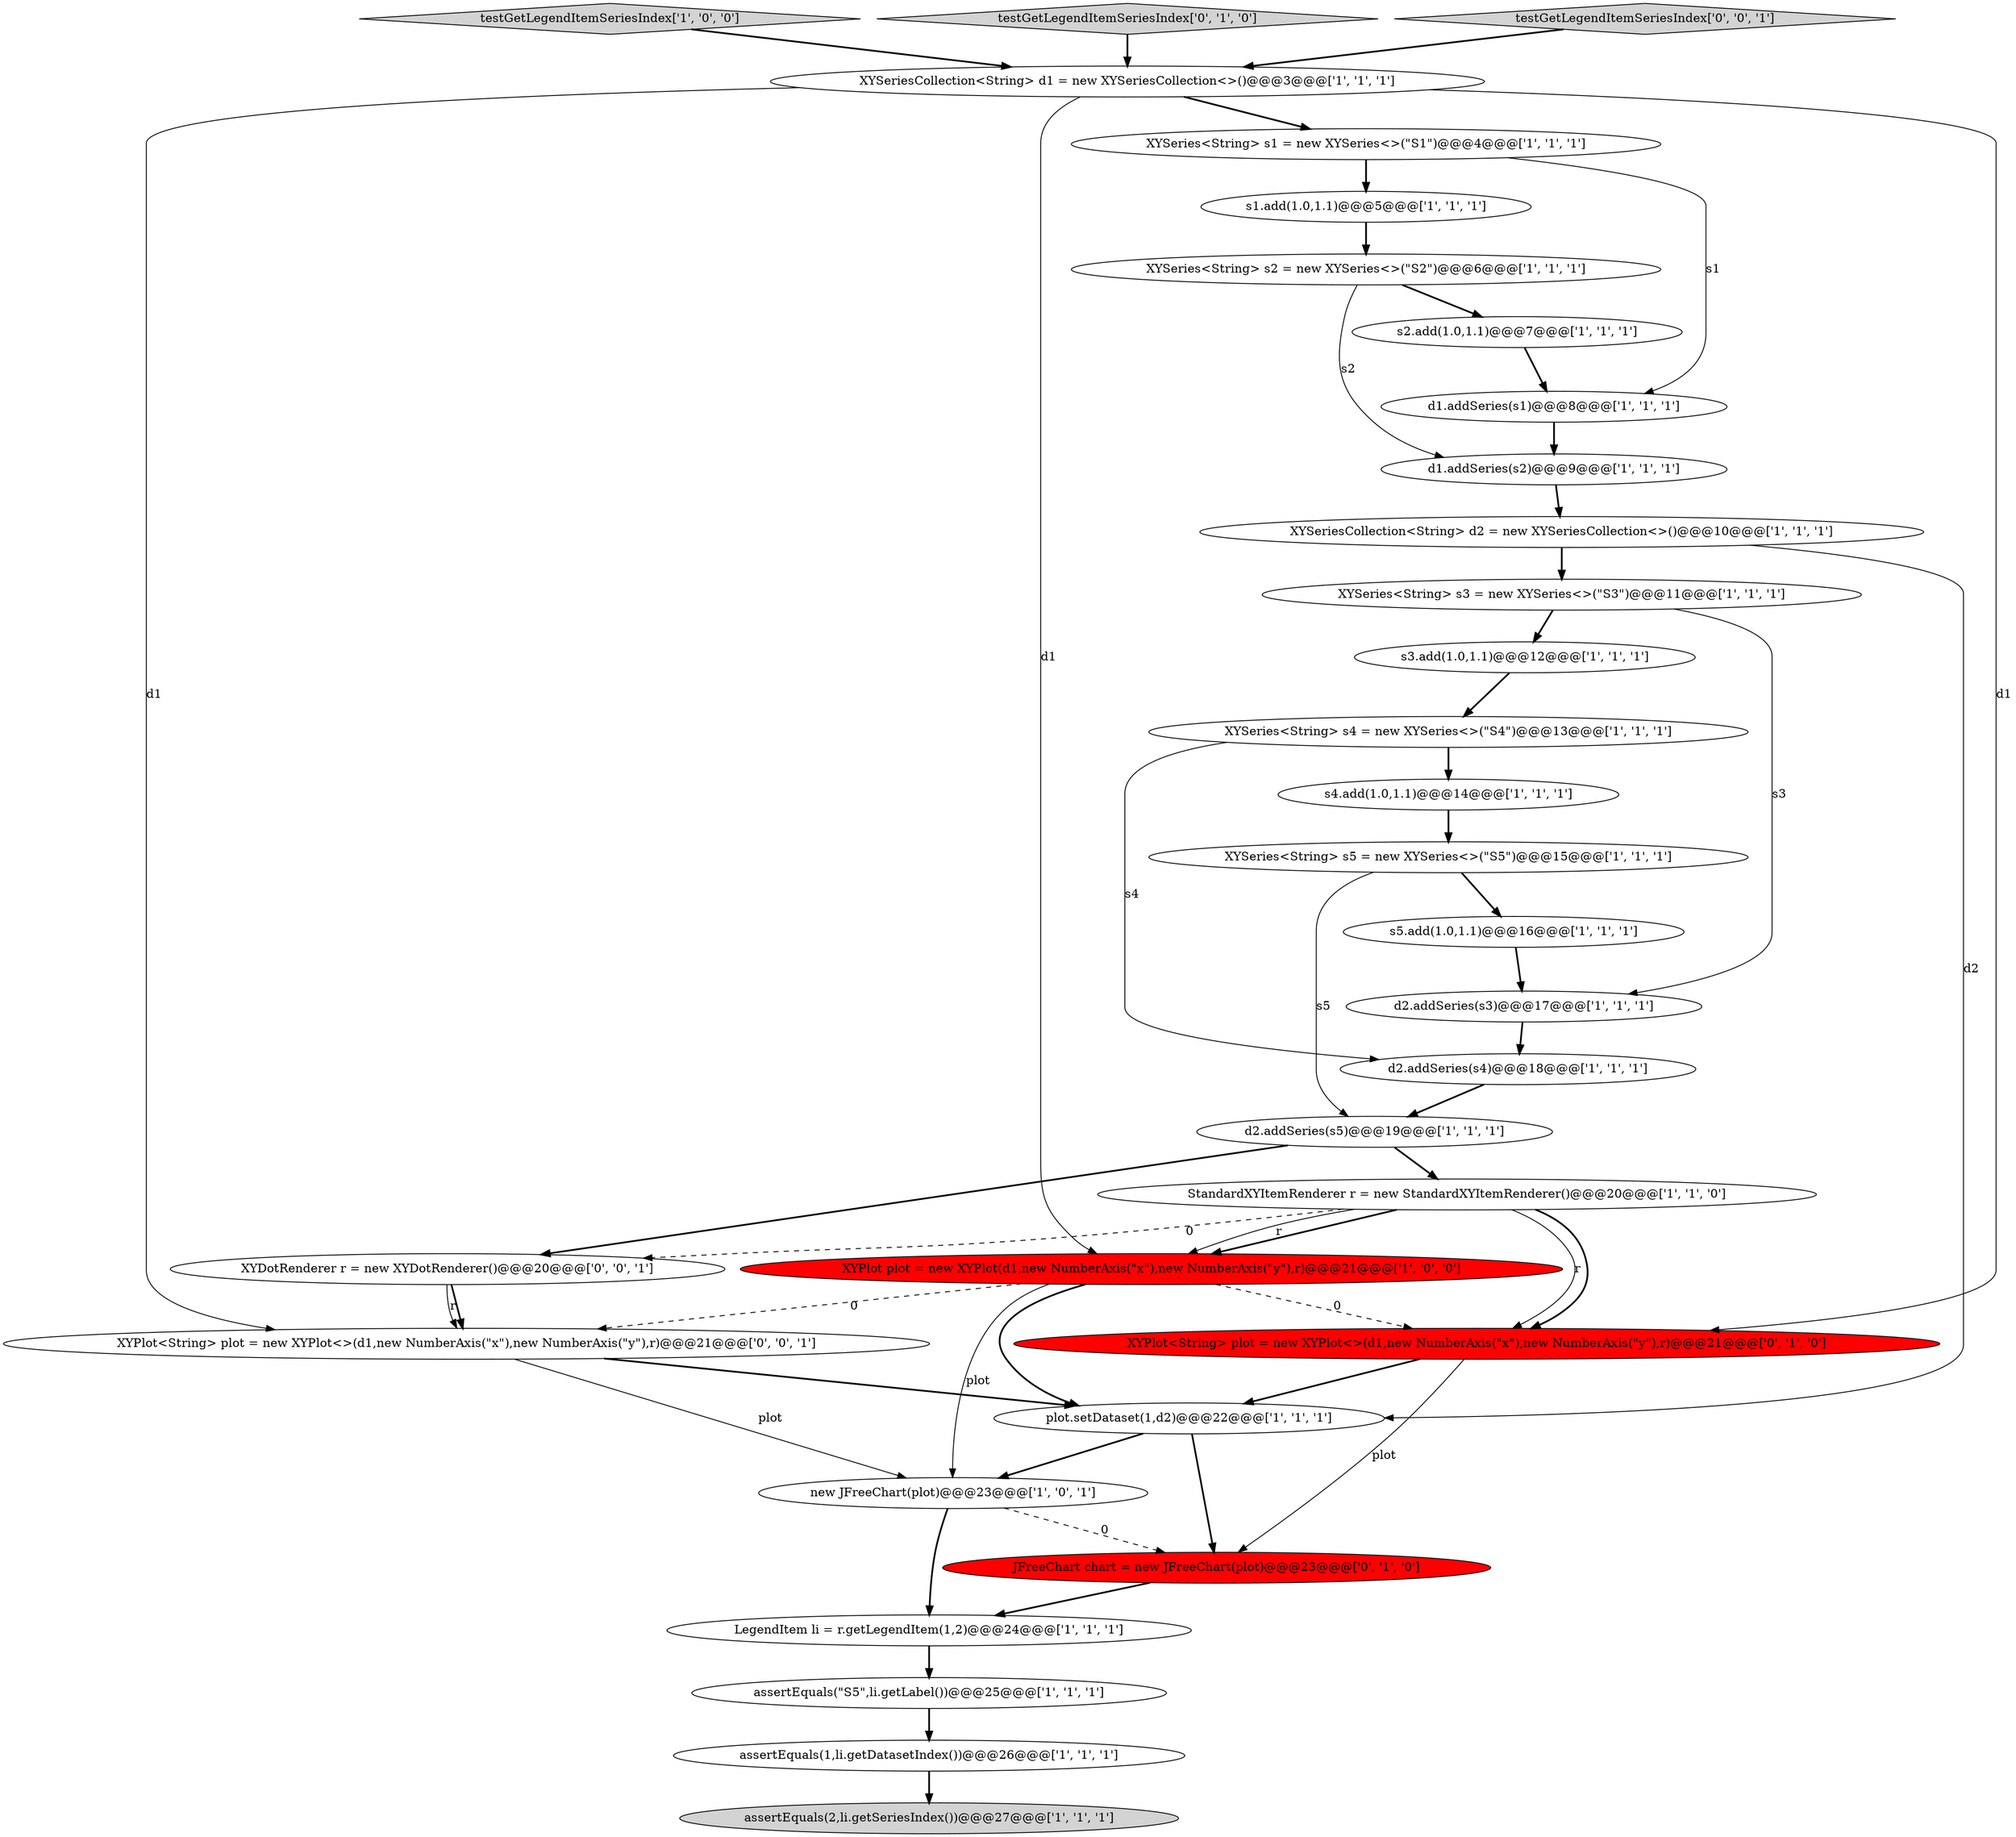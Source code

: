 digraph {
16 [style = filled, label = "LegendItem li = r.getLegendItem(1,2)@@@24@@@['1', '1', '1']", fillcolor = white, shape = ellipse image = "AAA0AAABBB1BBB"];
4 [style = filled, label = "testGetLegendItemSeriesIndex['1', '0', '0']", fillcolor = lightgray, shape = diamond image = "AAA0AAABBB1BBB"];
12 [style = filled, label = "d1.addSeries(s2)@@@9@@@['1', '1', '1']", fillcolor = white, shape = ellipse image = "AAA0AAABBB1BBB"];
13 [style = filled, label = "XYSeries<String> s4 = new XYSeries<>(\"S4\")@@@13@@@['1', '1', '1']", fillcolor = white, shape = ellipse image = "AAA0AAABBB1BBB"];
29 [style = filled, label = "XYPlot<String> plot = new XYPlot<>(d1,new NumberAxis(\"x\"),new NumberAxis(\"y\"),r)@@@21@@@['0', '0', '1']", fillcolor = white, shape = ellipse image = "AAA0AAABBB3BBB"];
24 [style = filled, label = "s3.add(1.0,1.1)@@@12@@@['1', '1', '1']", fillcolor = white, shape = ellipse image = "AAA0AAABBB1BBB"];
9 [style = filled, label = "s1.add(1.0,1.1)@@@5@@@['1', '1', '1']", fillcolor = white, shape = ellipse image = "AAA0AAABBB1BBB"];
14 [style = filled, label = "XYSeriesCollection<String> d2 = new XYSeriesCollection<>()@@@10@@@['1', '1', '1']", fillcolor = white, shape = ellipse image = "AAA0AAABBB1BBB"];
0 [style = filled, label = "XYSeries<String> s2 = new XYSeries<>(\"S2\")@@@6@@@['1', '1', '1']", fillcolor = white, shape = ellipse image = "AAA0AAABBB1BBB"];
15 [style = filled, label = "new JFreeChart(plot)@@@23@@@['1', '0', '1']", fillcolor = white, shape = ellipse image = "AAA0AAABBB1BBB"];
30 [style = filled, label = "XYDotRenderer r = new XYDotRenderer()@@@20@@@['0', '0', '1']", fillcolor = white, shape = ellipse image = "AAA0AAABBB3BBB"];
5 [style = filled, label = "s2.add(1.0,1.1)@@@7@@@['1', '1', '1']", fillcolor = white, shape = ellipse image = "AAA0AAABBB1BBB"];
3 [style = filled, label = "d2.addSeries(s4)@@@18@@@['1', '1', '1']", fillcolor = white, shape = ellipse image = "AAA0AAABBB1BBB"];
7 [style = filled, label = "XYSeriesCollection<String> d1 = new XYSeriesCollection<>()@@@3@@@['1', '1', '1']", fillcolor = white, shape = ellipse image = "AAA0AAABBB1BBB"];
10 [style = filled, label = "assertEquals(1,li.getDatasetIndex())@@@26@@@['1', '1', '1']", fillcolor = white, shape = ellipse image = "AAA0AAABBB1BBB"];
21 [style = filled, label = "XYSeries<String> s1 = new XYSeries<>(\"S1\")@@@4@@@['1', '1', '1']", fillcolor = white, shape = ellipse image = "AAA0AAABBB1BBB"];
2 [style = filled, label = "StandardXYItemRenderer r = new StandardXYItemRenderer()@@@20@@@['1', '1', '0']", fillcolor = white, shape = ellipse image = "AAA0AAABBB1BBB"];
6 [style = filled, label = "s4.add(1.0,1.1)@@@14@@@['1', '1', '1']", fillcolor = white, shape = ellipse image = "AAA0AAABBB1BBB"];
27 [style = filled, label = "testGetLegendItemSeriesIndex['0', '1', '0']", fillcolor = lightgray, shape = diamond image = "AAA0AAABBB2BBB"];
17 [style = filled, label = "XYSeries<String> s5 = new XYSeries<>(\"S5\")@@@15@@@['1', '1', '1']", fillcolor = white, shape = ellipse image = "AAA0AAABBB1BBB"];
23 [style = filled, label = "d2.addSeries(s5)@@@19@@@['1', '1', '1']", fillcolor = white, shape = ellipse image = "AAA0AAABBB1BBB"];
31 [style = filled, label = "testGetLegendItemSeriesIndex['0', '0', '1']", fillcolor = lightgray, shape = diamond image = "AAA0AAABBB3BBB"];
20 [style = filled, label = "XYPlot plot = new XYPlot(d1,new NumberAxis(\"x\"),new NumberAxis(\"y\"),r)@@@21@@@['1', '0', '0']", fillcolor = red, shape = ellipse image = "AAA1AAABBB1BBB"];
8 [style = filled, label = "assertEquals(\"S5\",li.getLabel())@@@25@@@['1', '1', '1']", fillcolor = white, shape = ellipse image = "AAA0AAABBB1BBB"];
18 [style = filled, label = "d2.addSeries(s3)@@@17@@@['1', '1', '1']", fillcolor = white, shape = ellipse image = "AAA0AAABBB1BBB"];
1 [style = filled, label = "assertEquals(2,li.getSeriesIndex())@@@27@@@['1', '1', '1']", fillcolor = lightgray, shape = ellipse image = "AAA0AAABBB1BBB"];
26 [style = filled, label = "JFreeChart chart = new JFreeChart(plot)@@@23@@@['0', '1', '0']", fillcolor = red, shape = ellipse image = "AAA1AAABBB2BBB"];
22 [style = filled, label = "d1.addSeries(s1)@@@8@@@['1', '1', '1']", fillcolor = white, shape = ellipse image = "AAA0AAABBB1BBB"];
19 [style = filled, label = "plot.setDataset(1,d2)@@@22@@@['1', '1', '1']", fillcolor = white, shape = ellipse image = "AAA0AAABBB1BBB"];
28 [style = filled, label = "XYPlot<String> plot = new XYPlot<>(d1,new NumberAxis(\"x\"),new NumberAxis(\"y\"),r)@@@21@@@['0', '1', '0']", fillcolor = red, shape = ellipse image = "AAA1AAABBB2BBB"];
11 [style = filled, label = "s5.add(1.0,1.1)@@@16@@@['1', '1', '1']", fillcolor = white, shape = ellipse image = "AAA0AAABBB1BBB"];
25 [style = filled, label = "XYSeries<String> s3 = new XYSeries<>(\"S3\")@@@11@@@['1', '1', '1']", fillcolor = white, shape = ellipse image = "AAA0AAABBB1BBB"];
6->17 [style = bold, label=""];
8->10 [style = bold, label=""];
18->3 [style = bold, label=""];
2->20 [style = bold, label=""];
14->25 [style = bold, label=""];
7->29 [style = solid, label="d1"];
9->0 [style = bold, label=""];
23->30 [style = bold, label=""];
16->8 [style = bold, label=""];
28->26 [style = solid, label="plot"];
0->12 [style = solid, label="s2"];
7->28 [style = solid, label="d1"];
20->28 [style = dashed, label="0"];
20->15 [style = solid, label="plot"];
2->28 [style = solid, label="r"];
30->29 [style = solid, label="r"];
13->3 [style = solid, label="s4"];
7->20 [style = solid, label="d1"];
15->16 [style = bold, label=""];
2->30 [style = dashed, label="0"];
30->29 [style = bold, label=""];
31->7 [style = bold, label=""];
11->18 [style = bold, label=""];
4->7 [style = bold, label=""];
20->29 [style = dashed, label="0"];
26->16 [style = bold, label=""];
25->24 [style = bold, label=""];
3->23 [style = bold, label=""];
14->19 [style = solid, label="d2"];
21->9 [style = bold, label=""];
29->19 [style = bold, label=""];
21->22 [style = solid, label="s1"];
22->12 [style = bold, label=""];
19->26 [style = bold, label=""];
2->20 [style = solid, label="r"];
27->7 [style = bold, label=""];
12->14 [style = bold, label=""];
28->19 [style = bold, label=""];
15->26 [style = dashed, label="0"];
7->21 [style = bold, label=""];
29->15 [style = solid, label="plot"];
23->2 [style = bold, label=""];
17->23 [style = solid, label="s5"];
13->6 [style = bold, label=""];
19->15 [style = bold, label=""];
20->19 [style = bold, label=""];
10->1 [style = bold, label=""];
5->22 [style = bold, label=""];
2->28 [style = bold, label=""];
25->18 [style = solid, label="s3"];
0->5 [style = bold, label=""];
24->13 [style = bold, label=""];
17->11 [style = bold, label=""];
}
